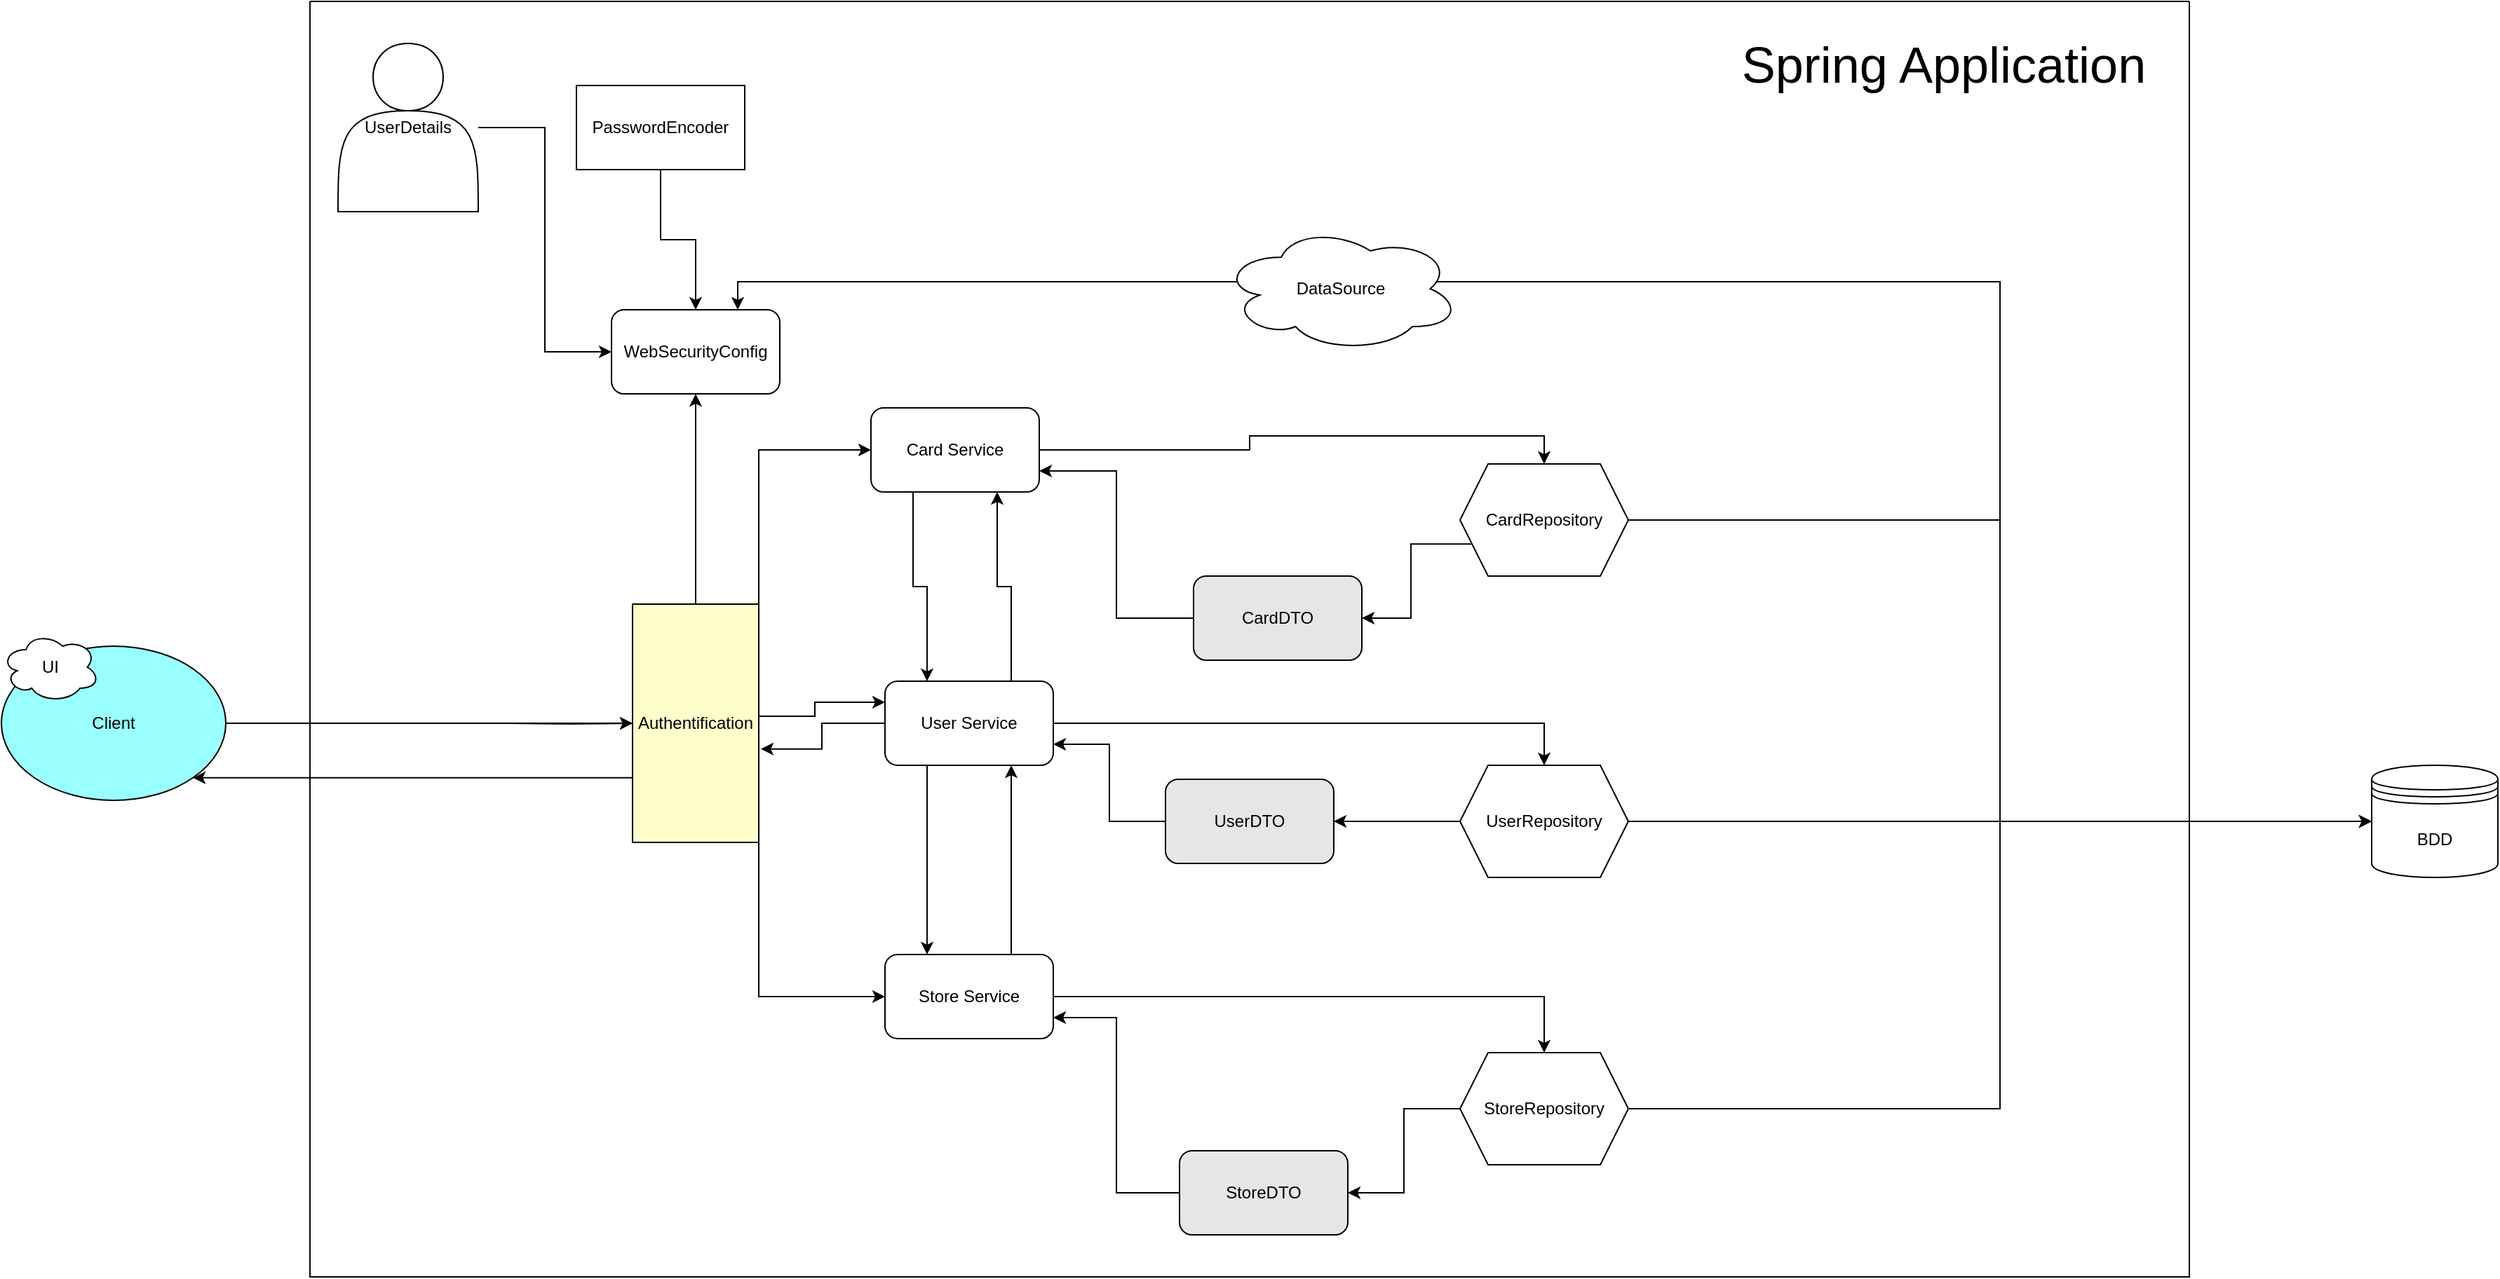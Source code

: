 <mxfile version="24.4.6" type="device">
  <diagram name="Page-1" id="c0WcE0aFoQuXz8_JfTgU">
    <mxGraphModel dx="2150" dy="2524" grid="1" gridSize="10" guides="1" tooltips="1" connect="1" arrows="1" fold="1" page="1" pageScale="1" pageWidth="1169" pageHeight="1654" math="0" shadow="0">
      <root>
        <mxCell id="0" />
        <mxCell id="1" parent="0" />
        <mxCell id="KyQAf0vdsw75sKpbalw6-3" style="edgeStyle=orthogonalEdgeStyle;rounded=0;orthogonalLoop=1;jettySize=auto;html=1;entryX=0;entryY=0.5;entryDx=0;entryDy=0;" edge="1" parent="1" source="Ahl2GWoDYDuzzVsh7SEN-1" target="Ahl2GWoDYDuzzVsh7SEN-3">
          <mxGeometry relative="1" as="geometry" />
        </mxCell>
        <mxCell id="Ahl2GWoDYDuzzVsh7SEN-1" value="Client" style="ellipse;whiteSpace=wrap;html=1;fillColor=#99FFFF;" parent="1" vertex="1">
          <mxGeometry x="100" y="160" width="160" height="110" as="geometry" />
        </mxCell>
        <mxCell id="Ahl2GWoDYDuzzVsh7SEN-2" value="UI" style="ellipse;shape=cloud;whiteSpace=wrap;html=1;" parent="1" vertex="1">
          <mxGeometry x="100" y="150" width="70" height="50" as="geometry" />
        </mxCell>
        <mxCell id="Ahl2GWoDYDuzzVsh7SEN-16" style="edgeStyle=orthogonalEdgeStyle;rounded=0;orthogonalLoop=1;jettySize=auto;html=1;exitX=1;exitY=0.5;exitDx=0;exitDy=0;entryX=0;entryY=0.25;entryDx=0;entryDy=0;" parent="1" source="Ahl2GWoDYDuzzVsh7SEN-3" target="Ahl2GWoDYDuzzVsh7SEN-11" edge="1">
          <mxGeometry relative="1" as="geometry">
            <Array as="points">
              <mxPoint x="640" y="210" />
              <mxPoint x="680" y="210" />
              <mxPoint x="680" y="200" />
            </Array>
          </mxGeometry>
        </mxCell>
        <mxCell id="Ahl2GWoDYDuzzVsh7SEN-58" style="edgeStyle=orthogonalEdgeStyle;rounded=0;orthogonalLoop=1;jettySize=auto;html=1;entryX=0.5;entryY=1;entryDx=0;entryDy=0;" parent="1" source="Ahl2GWoDYDuzzVsh7SEN-3" target="Ahl2GWoDYDuzzVsh7SEN-52" edge="1">
          <mxGeometry relative="1" as="geometry" />
        </mxCell>
        <mxCell id="KyQAf0vdsw75sKpbalw6-4" style="edgeStyle=orthogonalEdgeStyle;rounded=0;orthogonalLoop=1;jettySize=auto;html=1;exitX=0;exitY=0.75;exitDx=0;exitDy=0;entryX=1;entryY=1;entryDx=0;entryDy=0;" edge="1" parent="1" source="Ahl2GWoDYDuzzVsh7SEN-3" target="Ahl2GWoDYDuzzVsh7SEN-1">
          <mxGeometry relative="1" as="geometry">
            <Array as="points">
              <mxPoint x="550" y="254" />
            </Array>
          </mxGeometry>
        </mxCell>
        <mxCell id="KyQAf0vdsw75sKpbalw6-5" style="edgeStyle=orthogonalEdgeStyle;rounded=0;orthogonalLoop=1;jettySize=auto;html=1;exitX=1;exitY=1;exitDx=0;exitDy=0;entryX=0;entryY=0.5;entryDx=0;entryDy=0;" edge="1" parent="1" source="Ahl2GWoDYDuzzVsh7SEN-3" target="Ahl2GWoDYDuzzVsh7SEN-12">
          <mxGeometry relative="1" as="geometry" />
        </mxCell>
        <mxCell id="KyQAf0vdsw75sKpbalw6-6" style="edgeStyle=orthogonalEdgeStyle;rounded=0;orthogonalLoop=1;jettySize=auto;html=1;exitX=1;exitY=0;exitDx=0;exitDy=0;entryX=0;entryY=0.5;entryDx=0;entryDy=0;" edge="1" parent="1" source="Ahl2GWoDYDuzzVsh7SEN-3" target="Ahl2GWoDYDuzzVsh7SEN-10">
          <mxGeometry relative="1" as="geometry" />
        </mxCell>
        <mxCell id="Ahl2GWoDYDuzzVsh7SEN-3" value="Authentification" style="whiteSpace=wrap;html=1;fillColor=#FFFFCC;" parent="1" vertex="1">
          <mxGeometry x="550" y="130" width="90" height="170" as="geometry" />
        </mxCell>
        <mxCell id="Ahl2GWoDYDuzzVsh7SEN-54" style="edgeStyle=orthogonalEdgeStyle;rounded=0;orthogonalLoop=1;jettySize=auto;html=1;entryX=0.75;entryY=0;entryDx=0;entryDy=0;" parent="1" source="Ahl2GWoDYDuzzVsh7SEN-5" target="Ahl2GWoDYDuzzVsh7SEN-52" edge="1">
          <mxGeometry relative="1" as="geometry">
            <Array as="points">
              <mxPoint x="1525" y="-100" />
              <mxPoint x="625" y="-100" />
            </Array>
          </mxGeometry>
        </mxCell>
        <mxCell id="Ahl2GWoDYDuzzVsh7SEN-5" value="BDD" style="shape=datastore;whiteSpace=wrap;html=1;" parent="1" vertex="1">
          <mxGeometry x="1790" y="245" width="90" height="80" as="geometry" />
        </mxCell>
        <mxCell id="Ahl2GWoDYDuzzVsh7SEN-39" style="edgeStyle=orthogonalEdgeStyle;rounded=0;orthogonalLoop=1;jettySize=auto;html=1;entryX=0;entryY=0.5;entryDx=0;entryDy=0;" parent="1" source="Ahl2GWoDYDuzzVsh7SEN-7" target="Ahl2GWoDYDuzzVsh7SEN-5" edge="1">
          <mxGeometry relative="1" as="geometry" />
        </mxCell>
        <mxCell id="Ahl2GWoDYDuzzVsh7SEN-48" style="edgeStyle=orthogonalEdgeStyle;rounded=0;orthogonalLoop=1;jettySize=auto;html=1;entryX=1;entryY=0.5;entryDx=0;entryDy=0;" parent="1" source="Ahl2GWoDYDuzzVsh7SEN-7" target="Ahl2GWoDYDuzzVsh7SEN-35" edge="1">
          <mxGeometry relative="1" as="geometry" />
        </mxCell>
        <mxCell id="Ahl2GWoDYDuzzVsh7SEN-7" value="StoreRepository" style="shape=hexagon;perimeter=hexagonPerimeter2;whiteSpace=wrap;html=1;fixedSize=1;" parent="1" vertex="1">
          <mxGeometry x="1140" y="450" width="120" height="80" as="geometry" />
        </mxCell>
        <mxCell id="Ahl2GWoDYDuzzVsh7SEN-37" style="edgeStyle=orthogonalEdgeStyle;rounded=0;orthogonalLoop=1;jettySize=auto;html=1;entryX=0;entryY=0.5;entryDx=0;entryDy=0;" parent="1" source="Ahl2GWoDYDuzzVsh7SEN-8" target="Ahl2GWoDYDuzzVsh7SEN-5" edge="1">
          <mxGeometry relative="1" as="geometry" />
        </mxCell>
        <mxCell id="Ahl2GWoDYDuzzVsh7SEN-40" style="edgeStyle=orthogonalEdgeStyle;rounded=0;orthogonalLoop=1;jettySize=auto;html=1;exitX=0;exitY=0.75;exitDx=0;exitDy=0;entryX=1;entryY=0.5;entryDx=0;entryDy=0;" parent="1" source="Ahl2GWoDYDuzzVsh7SEN-8" target="Ahl2GWoDYDuzzVsh7SEN-33" edge="1">
          <mxGeometry relative="1" as="geometry" />
        </mxCell>
        <mxCell id="Ahl2GWoDYDuzzVsh7SEN-8" value="CardRepository" style="shape=hexagon;perimeter=hexagonPerimeter2;whiteSpace=wrap;html=1;fixedSize=1;" parent="1" vertex="1">
          <mxGeometry x="1140" y="30" width="120" height="80" as="geometry" />
        </mxCell>
        <mxCell id="Ahl2GWoDYDuzzVsh7SEN-38" style="edgeStyle=orthogonalEdgeStyle;rounded=0;orthogonalLoop=1;jettySize=auto;html=1;entryX=0;entryY=0.5;entryDx=0;entryDy=0;" parent="1" source="Ahl2GWoDYDuzzVsh7SEN-9" target="Ahl2GWoDYDuzzVsh7SEN-5" edge="1">
          <mxGeometry relative="1" as="geometry" />
        </mxCell>
        <mxCell id="Ahl2GWoDYDuzzVsh7SEN-43" style="edgeStyle=orthogonalEdgeStyle;rounded=0;orthogonalLoop=1;jettySize=auto;html=1;exitX=0;exitY=0.5;exitDx=0;exitDy=0;entryX=1;entryY=0.5;entryDx=0;entryDy=0;" parent="1" source="Ahl2GWoDYDuzzVsh7SEN-9" target="Ahl2GWoDYDuzzVsh7SEN-34" edge="1">
          <mxGeometry relative="1" as="geometry" />
        </mxCell>
        <mxCell id="Ahl2GWoDYDuzzVsh7SEN-9" value="UserRepository" style="shape=hexagon;perimeter=hexagonPerimeter2;whiteSpace=wrap;html=1;fixedSize=1;" parent="1" vertex="1">
          <mxGeometry x="1140" y="245" width="120" height="80" as="geometry" />
        </mxCell>
        <mxCell id="Ahl2GWoDYDuzzVsh7SEN-20" style="edgeStyle=orthogonalEdgeStyle;rounded=0;orthogonalLoop=1;jettySize=auto;html=1;exitX=0.25;exitY=1;exitDx=0;exitDy=0;entryX=0.25;entryY=0;entryDx=0;entryDy=0;" parent="1" source="Ahl2GWoDYDuzzVsh7SEN-10" target="Ahl2GWoDYDuzzVsh7SEN-11" edge="1">
          <mxGeometry relative="1" as="geometry" />
        </mxCell>
        <mxCell id="Ahl2GWoDYDuzzVsh7SEN-46" style="edgeStyle=orthogonalEdgeStyle;rounded=0;orthogonalLoop=1;jettySize=auto;html=1;entryX=0.5;entryY=0;entryDx=0;entryDy=0;" parent="1" source="Ahl2GWoDYDuzzVsh7SEN-10" target="Ahl2GWoDYDuzzVsh7SEN-8" edge="1">
          <mxGeometry relative="1" as="geometry" />
        </mxCell>
        <mxCell id="Ahl2GWoDYDuzzVsh7SEN-10" value="Card Service" style="rounded=1;whiteSpace=wrap;html=1;" parent="1" vertex="1">
          <mxGeometry x="720" y="-10" width="120" height="60" as="geometry" />
        </mxCell>
        <mxCell id="Ahl2GWoDYDuzzVsh7SEN-18" style="edgeStyle=orthogonalEdgeStyle;rounded=0;orthogonalLoop=1;jettySize=auto;html=1;exitX=0.25;exitY=1;exitDx=0;exitDy=0;entryX=0.25;entryY=0;entryDx=0;entryDy=0;" parent="1" source="Ahl2GWoDYDuzzVsh7SEN-11" target="Ahl2GWoDYDuzzVsh7SEN-12" edge="1">
          <mxGeometry relative="1" as="geometry" />
        </mxCell>
        <mxCell id="Ahl2GWoDYDuzzVsh7SEN-21" style="edgeStyle=orthogonalEdgeStyle;rounded=0;orthogonalLoop=1;jettySize=auto;html=1;exitX=0.75;exitY=0;exitDx=0;exitDy=0;entryX=0.75;entryY=1;entryDx=0;entryDy=0;" parent="1" source="Ahl2GWoDYDuzzVsh7SEN-11" target="Ahl2GWoDYDuzzVsh7SEN-10" edge="1">
          <mxGeometry relative="1" as="geometry" />
        </mxCell>
        <mxCell id="Ahl2GWoDYDuzzVsh7SEN-42" style="edgeStyle=orthogonalEdgeStyle;rounded=0;orthogonalLoop=1;jettySize=auto;html=1;entryX=0.5;entryY=0;entryDx=0;entryDy=0;" parent="1" source="Ahl2GWoDYDuzzVsh7SEN-11" target="Ahl2GWoDYDuzzVsh7SEN-9" edge="1">
          <mxGeometry relative="1" as="geometry" />
        </mxCell>
        <mxCell id="Ahl2GWoDYDuzzVsh7SEN-11" value="User Service" style="rounded=1;whiteSpace=wrap;html=1;" parent="1" vertex="1">
          <mxGeometry x="730" y="185" width="120" height="60" as="geometry" />
        </mxCell>
        <mxCell id="Ahl2GWoDYDuzzVsh7SEN-19" style="edgeStyle=orthogonalEdgeStyle;rounded=0;orthogonalLoop=1;jettySize=auto;html=1;exitX=0.75;exitY=0;exitDx=0;exitDy=0;entryX=0.75;entryY=1;entryDx=0;entryDy=0;" parent="1" source="Ahl2GWoDYDuzzVsh7SEN-12" target="Ahl2GWoDYDuzzVsh7SEN-11" edge="1">
          <mxGeometry relative="1" as="geometry" />
        </mxCell>
        <mxCell id="Ahl2GWoDYDuzzVsh7SEN-47" style="edgeStyle=orthogonalEdgeStyle;rounded=0;orthogonalLoop=1;jettySize=auto;html=1;entryX=0.5;entryY=0;entryDx=0;entryDy=0;" parent="1" source="Ahl2GWoDYDuzzVsh7SEN-12" target="Ahl2GWoDYDuzzVsh7SEN-7" edge="1">
          <mxGeometry relative="1" as="geometry" />
        </mxCell>
        <mxCell id="Ahl2GWoDYDuzzVsh7SEN-12" value="Store Service" style="rounded=1;whiteSpace=wrap;html=1;" parent="1" vertex="1">
          <mxGeometry x="730" y="380" width="120" height="60" as="geometry" />
        </mxCell>
        <mxCell id="Ahl2GWoDYDuzzVsh7SEN-15" style="edgeStyle=orthogonalEdgeStyle;rounded=0;orthogonalLoop=1;jettySize=auto;html=1;entryX=0;entryY=0.5;entryDx=0;entryDy=0;" parent="1" target="Ahl2GWoDYDuzzVsh7SEN-3" edge="1">
          <mxGeometry relative="1" as="geometry">
            <mxPoint x="460" y="215" as="sourcePoint" />
          </mxGeometry>
        </mxCell>
        <mxCell id="Ahl2GWoDYDuzzVsh7SEN-17" style="edgeStyle=orthogonalEdgeStyle;rounded=0;orthogonalLoop=1;jettySize=auto;html=1;entryX=1.017;entryY=0.608;entryDx=0;entryDy=0;entryPerimeter=0;" parent="1" source="Ahl2GWoDYDuzzVsh7SEN-11" target="Ahl2GWoDYDuzzVsh7SEN-3" edge="1">
          <mxGeometry relative="1" as="geometry" />
        </mxCell>
        <mxCell id="Ahl2GWoDYDuzzVsh7SEN-41" style="edgeStyle=orthogonalEdgeStyle;rounded=0;orthogonalLoop=1;jettySize=auto;html=1;entryX=1;entryY=0.75;entryDx=0;entryDy=0;" parent="1" source="Ahl2GWoDYDuzzVsh7SEN-33" target="Ahl2GWoDYDuzzVsh7SEN-10" edge="1">
          <mxGeometry relative="1" as="geometry" />
        </mxCell>
        <mxCell id="Ahl2GWoDYDuzzVsh7SEN-33" value="CardDTO" style="rounded=1;whiteSpace=wrap;html=1;fillColor=#E6E6E6;" parent="1" vertex="1">
          <mxGeometry x="950" y="110" width="120" height="60" as="geometry" />
        </mxCell>
        <mxCell id="Ahl2GWoDYDuzzVsh7SEN-44" style="edgeStyle=orthogonalEdgeStyle;rounded=0;orthogonalLoop=1;jettySize=auto;html=1;entryX=1;entryY=0.75;entryDx=0;entryDy=0;" parent="1" source="Ahl2GWoDYDuzzVsh7SEN-34" target="Ahl2GWoDYDuzzVsh7SEN-11" edge="1">
          <mxGeometry relative="1" as="geometry" />
        </mxCell>
        <mxCell id="Ahl2GWoDYDuzzVsh7SEN-34" value="UserDTO&lt;span style=&quot;color: rgba(0, 0, 0, 0); font-family: monospace; font-size: 0px; text-align: start; text-wrap: nowrap;&quot;&gt;%3CmxGraphModel%3E%3Croot%3E%3CmxCell%20id%3D%220%22%2F%3E%3CmxCell%20id%3D%221%22%20parent%3D%220%22%2F%3E%3CmxCell%20id%3D%222%22%20value%3D%22CardDTO%22%20style%3D%22rounded%3D1%3BwhiteSpace%3Dwrap%3Bhtml%3D1%3B%22%20vertex%3D%221%22%20parent%3D%221%22%3E%3CmxGeometry%20x%3D%22930%22%20y%3D%22110%22%20width%3D%22120%22%20height%3D%2260%22%20as%3D%22geometry%22%2F%3E%3C%2FmxCell%3E%3C%2Froot%3E%3C%2FmxGraphModel%3E&lt;/span&gt;" style="rounded=1;whiteSpace=wrap;html=1;fillColor=#E6E6E6;" parent="1" vertex="1">
          <mxGeometry x="930" y="255" width="120" height="60" as="geometry" />
        </mxCell>
        <mxCell id="Ahl2GWoDYDuzzVsh7SEN-49" style="edgeStyle=orthogonalEdgeStyle;rounded=0;orthogonalLoop=1;jettySize=auto;html=1;entryX=1;entryY=0.75;entryDx=0;entryDy=0;" parent="1" source="Ahl2GWoDYDuzzVsh7SEN-35" target="Ahl2GWoDYDuzzVsh7SEN-12" edge="1">
          <mxGeometry relative="1" as="geometry" />
        </mxCell>
        <mxCell id="Ahl2GWoDYDuzzVsh7SEN-35" value="StoreDTO" style="rounded=1;whiteSpace=wrap;html=1;fillColor=#E6E6E6;" parent="1" vertex="1">
          <mxGeometry x="940" y="520" width="120" height="60" as="geometry" />
        </mxCell>
        <mxCell id="Ahl2GWoDYDuzzVsh7SEN-56" style="edgeStyle=orthogonalEdgeStyle;rounded=0;orthogonalLoop=1;jettySize=auto;html=1;entryX=0;entryY=0.5;entryDx=0;entryDy=0;" parent="1" source="Ahl2GWoDYDuzzVsh7SEN-50" target="Ahl2GWoDYDuzzVsh7SEN-52" edge="1">
          <mxGeometry relative="1" as="geometry" />
        </mxCell>
        <mxCell id="Ahl2GWoDYDuzzVsh7SEN-50" value="UserDetails" style="shape=actor;whiteSpace=wrap;html=1;" parent="1" vertex="1">
          <mxGeometry x="340" y="-270" width="100" height="120" as="geometry" />
        </mxCell>
        <mxCell id="Ahl2GWoDYDuzzVsh7SEN-52" value="WebSecurityConfig" style="rounded=1;whiteSpace=wrap;html=1;" parent="1" vertex="1">
          <mxGeometry x="535" y="-80" width="120" height="60" as="geometry" />
        </mxCell>
        <mxCell id="Ahl2GWoDYDuzzVsh7SEN-61" style="edgeStyle=orthogonalEdgeStyle;rounded=0;orthogonalLoop=1;jettySize=auto;html=1;entryX=0.5;entryY=0;entryDx=0;entryDy=0;" parent="1" source="Ahl2GWoDYDuzzVsh7SEN-55" target="Ahl2GWoDYDuzzVsh7SEN-52" edge="1">
          <mxGeometry relative="1" as="geometry" />
        </mxCell>
        <mxCell id="Ahl2GWoDYDuzzVsh7SEN-55" value="PasswordEncoder" style="rounded=0;whiteSpace=wrap;html=1;" parent="1" vertex="1">
          <mxGeometry x="510" y="-240" width="120" height="60" as="geometry" />
        </mxCell>
        <mxCell id="Ahl2GWoDYDuzzVsh7SEN-59" value="DataSource" style="ellipse;shape=cloud;whiteSpace=wrap;html=1;" parent="1" vertex="1">
          <mxGeometry x="970" y="-140" width="170" height="90" as="geometry" />
        </mxCell>
        <mxCell id="KyQAf0vdsw75sKpbalw6-1" value="" style="swimlane;startSize=0;" vertex="1" parent="1">
          <mxGeometry x="320" y="-300" width="1340" height="910" as="geometry" />
        </mxCell>
        <mxCell id="KyQAf0vdsw75sKpbalw6-2" value="&lt;font style=&quot;font-size: 36px;&quot;&gt;Spring Application&lt;/font&gt;" style="text;html=1;align=center;verticalAlign=middle;whiteSpace=wrap;rounded=0;" vertex="1" parent="KyQAf0vdsw75sKpbalw6-1">
          <mxGeometry x="990" width="350" height="90" as="geometry" />
        </mxCell>
      </root>
    </mxGraphModel>
  </diagram>
</mxfile>
